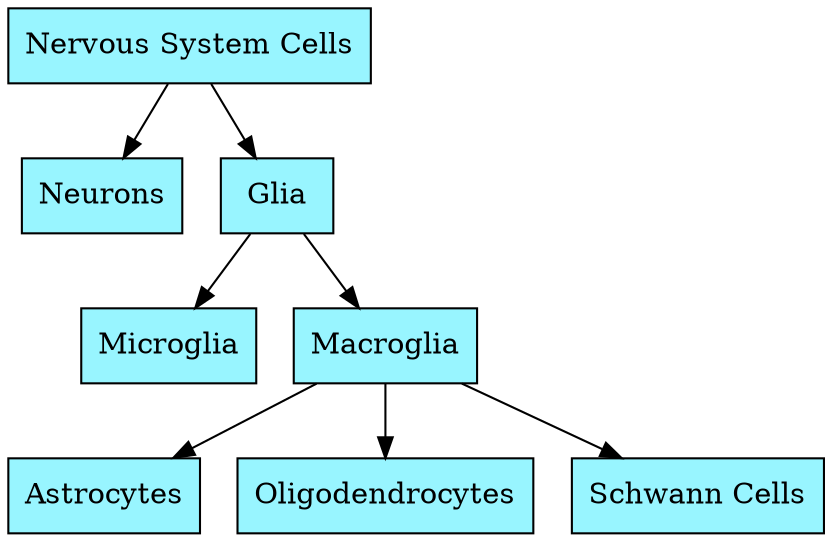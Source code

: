 digraph G {
    node[shape=rect style=filled fillcolor=cadetblue1]

    nsc[label="Nervous System Cells"]
    ne[label="Neurons"]
    gl[label="Glia"]
    micro[label="Microglia"]
    macro[label="Macroglia"]
    astro[label="Astrocytes"]
    oligo[label="Oligodendrocytes"]
    schwann[label="Schwann Cells"]

    nsc -> ne
    nsc -> gl
    gl -> micro
    gl -> macro
    macro -> astro
    macro -> oligo
    macro -> schwann
}